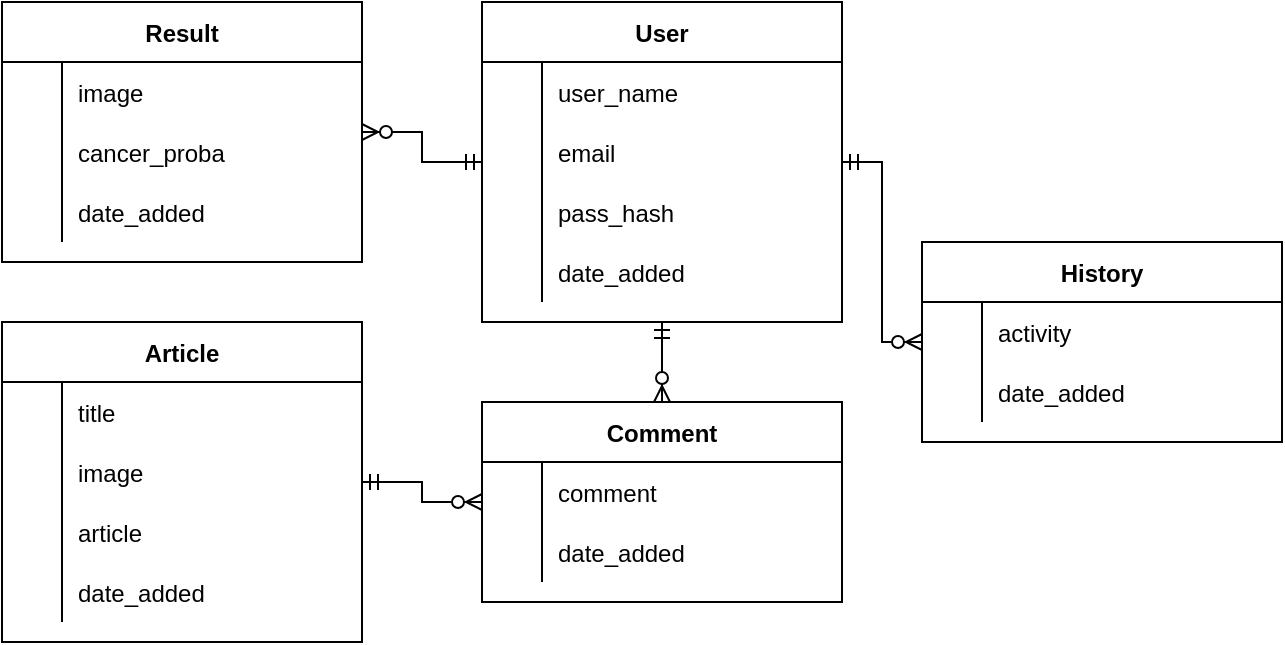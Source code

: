 <mxfile version="14.6.9" type="device" pages="2"><diagram id="YwlmsRa8qOVbqQh6bHHB" name="ERD"><mxGraphModel dx="868" dy="492" grid="1" gridSize="10" guides="1" tooltips="1" connect="1" arrows="1" fold="1" page="1" pageScale="1" pageWidth="850" pageHeight="1100" math="0" shadow="0"><root><mxCell id="0"/><mxCell id="1" parent="0"/><mxCell id="_-v3F0RrXl1EquNzgoCr-3" style="edgeStyle=orthogonalEdgeStyle;rounded=0;orthogonalLoop=1;jettySize=auto;html=1;startArrow=ERmandOne;startFill=0;endArrow=ERzeroToMany;endFill=1;" edge="1" parent="1" source="ZsZLd5At9pM4w2DD4RDp-1" target="ZsZLd5At9pM4w2DD4RDp-53"><mxGeometry relative="1" as="geometry"/></mxCell><mxCell id="_-v3F0RrXl1EquNzgoCr-4" style="edgeStyle=orthogonalEdgeStyle;rounded=0;orthogonalLoop=1;jettySize=auto;html=1;startArrow=ERmandOne;startFill=0;endArrow=ERzeroToMany;endFill=1;" edge="1" parent="1" source="ZsZLd5At9pM4w2DD4RDp-1" target="ZsZLd5At9pM4w2DD4RDp-14"><mxGeometry relative="1" as="geometry"/></mxCell><mxCell id="_-v3F0RrXl1EquNzgoCr-5" style="edgeStyle=orthogonalEdgeStyle;rounded=0;orthogonalLoop=1;jettySize=auto;html=1;startArrow=ERmandOne;startFill=0;endArrow=ERzeroToMany;endFill=1;" edge="1" parent="1" source="ZsZLd5At9pM4w2DD4RDp-1" target="ZsZLd5At9pM4w2DD4RDp-27"><mxGeometry relative="1" as="geometry"/></mxCell><mxCell id="ZsZLd5At9pM4w2DD4RDp-1" value="User" style="shape=table;startSize=30;container=1;collapsible=1;childLayout=tableLayout;fixedRows=1;rowLines=0;fontStyle=1;align=center;resizeLast=1;" vertex="1" parent="1"><mxGeometry x="280" y="40" width="180" height="160" as="geometry"/></mxCell><mxCell id="ZsZLd5At9pM4w2DD4RDp-5" value="" style="shape=partialRectangle;collapsible=0;dropTarget=0;pointerEvents=0;fillColor=none;top=0;left=0;bottom=0;right=0;points=[[0,0.5],[1,0.5]];portConstraint=eastwest;" vertex="1" parent="ZsZLd5At9pM4w2DD4RDp-1"><mxGeometry y="30" width="180" height="30" as="geometry"/></mxCell><mxCell id="ZsZLd5At9pM4w2DD4RDp-6" value="" style="shape=partialRectangle;connectable=0;fillColor=none;top=0;left=0;bottom=0;right=0;editable=1;overflow=hidden;" vertex="1" parent="ZsZLd5At9pM4w2DD4RDp-5"><mxGeometry width="30" height="30" as="geometry"/></mxCell><mxCell id="ZsZLd5At9pM4w2DD4RDp-7" value="user_name" style="shape=partialRectangle;connectable=0;fillColor=none;top=0;left=0;bottom=0;right=0;align=left;spacingLeft=6;overflow=hidden;" vertex="1" parent="ZsZLd5At9pM4w2DD4RDp-5"><mxGeometry x="30" width="150" height="30" as="geometry"/></mxCell><mxCell id="ZsZLd5At9pM4w2DD4RDp-8" value="" style="shape=partialRectangle;collapsible=0;dropTarget=0;pointerEvents=0;fillColor=none;top=0;left=0;bottom=0;right=0;points=[[0,0.5],[1,0.5]];portConstraint=eastwest;" vertex="1" parent="ZsZLd5At9pM4w2DD4RDp-1"><mxGeometry y="60" width="180" height="30" as="geometry"/></mxCell><mxCell id="ZsZLd5At9pM4w2DD4RDp-9" value="" style="shape=partialRectangle;connectable=0;fillColor=none;top=0;left=0;bottom=0;right=0;editable=1;overflow=hidden;" vertex="1" parent="ZsZLd5At9pM4w2DD4RDp-8"><mxGeometry width="30" height="30" as="geometry"/></mxCell><mxCell id="ZsZLd5At9pM4w2DD4RDp-10" value="email" style="shape=partialRectangle;connectable=0;fillColor=none;top=0;left=0;bottom=0;right=0;align=left;spacingLeft=6;overflow=hidden;" vertex="1" parent="ZsZLd5At9pM4w2DD4RDp-8"><mxGeometry x="30" width="150" height="30" as="geometry"/></mxCell><mxCell id="ZsZLd5At9pM4w2DD4RDp-11" value="" style="shape=partialRectangle;collapsible=0;dropTarget=0;pointerEvents=0;fillColor=none;top=0;left=0;bottom=0;right=0;points=[[0,0.5],[1,0.5]];portConstraint=eastwest;" vertex="1" parent="ZsZLd5At9pM4w2DD4RDp-1"><mxGeometry y="90" width="180" height="30" as="geometry"/></mxCell><mxCell id="ZsZLd5At9pM4w2DD4RDp-12" value="" style="shape=partialRectangle;connectable=0;fillColor=none;top=0;left=0;bottom=0;right=0;editable=1;overflow=hidden;" vertex="1" parent="ZsZLd5At9pM4w2DD4RDp-11"><mxGeometry width="30" height="30" as="geometry"/></mxCell><mxCell id="ZsZLd5At9pM4w2DD4RDp-13" value="pass_hash" style="shape=partialRectangle;connectable=0;fillColor=none;top=0;left=0;bottom=0;right=0;align=left;spacingLeft=6;overflow=hidden;" vertex="1" parent="ZsZLd5At9pM4w2DD4RDp-11"><mxGeometry x="30" width="150" height="30" as="geometry"/></mxCell><mxCell id="ZsZLd5At9pM4w2DD4RDp-69" value="" style="shape=partialRectangle;collapsible=0;dropTarget=0;pointerEvents=0;fillColor=none;top=0;left=0;bottom=0;right=0;points=[[0,0.5],[1,0.5]];portConstraint=eastwest;" vertex="1" parent="ZsZLd5At9pM4w2DD4RDp-1"><mxGeometry y="120" width="180" height="30" as="geometry"/></mxCell><mxCell id="ZsZLd5At9pM4w2DD4RDp-70" value="" style="shape=partialRectangle;connectable=0;fillColor=none;top=0;left=0;bottom=0;right=0;editable=1;overflow=hidden;" vertex="1" parent="ZsZLd5At9pM4w2DD4RDp-69"><mxGeometry width="30" height="30" as="geometry"/></mxCell><mxCell id="ZsZLd5At9pM4w2DD4RDp-71" value="date_added" style="shape=partialRectangle;connectable=0;fillColor=none;top=0;left=0;bottom=0;right=0;align=left;spacingLeft=6;overflow=hidden;" vertex="1" parent="ZsZLd5At9pM4w2DD4RDp-69"><mxGeometry x="30" width="150" height="30" as="geometry"/></mxCell><mxCell id="ZsZLd5At9pM4w2DD4RDp-14" value="Result" style="shape=table;startSize=30;container=1;collapsible=1;childLayout=tableLayout;fixedRows=1;rowLines=0;fontStyle=1;align=center;resizeLast=1;" vertex="1" parent="1"><mxGeometry x="40" y="40" width="180" height="130" as="geometry"/></mxCell><mxCell id="ZsZLd5At9pM4w2DD4RDp-18" value="" style="shape=partialRectangle;collapsible=0;dropTarget=0;pointerEvents=0;fillColor=none;top=0;left=0;bottom=0;right=0;points=[[0,0.5],[1,0.5]];portConstraint=eastwest;" vertex="1" parent="ZsZLd5At9pM4w2DD4RDp-14"><mxGeometry y="30" width="180" height="30" as="geometry"/></mxCell><mxCell id="ZsZLd5At9pM4w2DD4RDp-19" value="" style="shape=partialRectangle;connectable=0;fillColor=none;top=0;left=0;bottom=0;right=0;editable=1;overflow=hidden;" vertex="1" parent="ZsZLd5At9pM4w2DD4RDp-18"><mxGeometry width="30" height="30" as="geometry"/></mxCell><mxCell id="ZsZLd5At9pM4w2DD4RDp-20" value="image" style="shape=partialRectangle;connectable=0;fillColor=none;top=0;left=0;bottom=0;right=0;align=left;spacingLeft=6;overflow=hidden;" vertex="1" parent="ZsZLd5At9pM4w2DD4RDp-18"><mxGeometry x="30" width="150" height="30" as="geometry"/></mxCell><mxCell id="ZsZLd5At9pM4w2DD4RDp-21" value="" style="shape=partialRectangle;collapsible=0;dropTarget=0;pointerEvents=0;fillColor=none;top=0;left=0;bottom=0;right=0;points=[[0,0.5],[1,0.5]];portConstraint=eastwest;" vertex="1" parent="ZsZLd5At9pM4w2DD4RDp-14"><mxGeometry y="60" width="180" height="30" as="geometry"/></mxCell><mxCell id="ZsZLd5At9pM4w2DD4RDp-22" value="" style="shape=partialRectangle;connectable=0;fillColor=none;top=0;left=0;bottom=0;right=0;editable=1;overflow=hidden;" vertex="1" parent="ZsZLd5At9pM4w2DD4RDp-21"><mxGeometry width="30" height="30" as="geometry"/></mxCell><mxCell id="ZsZLd5At9pM4w2DD4RDp-23" value="cancer_proba" style="shape=partialRectangle;connectable=0;fillColor=none;top=0;left=0;bottom=0;right=0;align=left;spacingLeft=6;overflow=hidden;" vertex="1" parent="ZsZLd5At9pM4w2DD4RDp-21"><mxGeometry x="30" width="150" height="30" as="geometry"/></mxCell><mxCell id="ZsZLd5At9pM4w2DD4RDp-66" value="" style="shape=partialRectangle;collapsible=0;dropTarget=0;pointerEvents=0;fillColor=none;top=0;left=0;bottom=0;right=0;points=[[0,0.5],[1,0.5]];portConstraint=eastwest;" vertex="1" parent="ZsZLd5At9pM4w2DD4RDp-14"><mxGeometry y="90" width="180" height="30" as="geometry"/></mxCell><mxCell id="ZsZLd5At9pM4w2DD4RDp-67" value="" style="shape=partialRectangle;connectable=0;fillColor=none;top=0;left=0;bottom=0;right=0;editable=1;overflow=hidden;" vertex="1" parent="ZsZLd5At9pM4w2DD4RDp-66"><mxGeometry width="30" height="30" as="geometry"/></mxCell><mxCell id="ZsZLd5At9pM4w2DD4RDp-68" value="date_added" style="shape=partialRectangle;connectable=0;fillColor=none;top=0;left=0;bottom=0;right=0;align=left;spacingLeft=6;overflow=hidden;" vertex="1" parent="ZsZLd5At9pM4w2DD4RDp-66"><mxGeometry x="30" width="150" height="30" as="geometry"/></mxCell><mxCell id="ZsZLd5At9pM4w2DD4RDp-27" value="History" style="shape=table;startSize=30;container=1;collapsible=1;childLayout=tableLayout;fixedRows=1;rowLines=0;fontStyle=1;align=center;resizeLast=1;" vertex="1" parent="1"><mxGeometry x="500" y="160" width="180" height="100" as="geometry"/></mxCell><mxCell id="ZsZLd5At9pM4w2DD4RDp-34" value="" style="shape=partialRectangle;collapsible=0;dropTarget=0;pointerEvents=0;fillColor=none;top=0;left=0;bottom=0;right=0;points=[[0,0.5],[1,0.5]];portConstraint=eastwest;" vertex="1" parent="ZsZLd5At9pM4w2DD4RDp-27"><mxGeometry y="30" width="180" height="30" as="geometry"/></mxCell><mxCell id="ZsZLd5At9pM4w2DD4RDp-35" value="" style="shape=partialRectangle;connectable=0;fillColor=none;top=0;left=0;bottom=0;right=0;editable=1;overflow=hidden;" vertex="1" parent="ZsZLd5At9pM4w2DD4RDp-34"><mxGeometry width="30" height="30" as="geometry"/></mxCell><mxCell id="ZsZLd5At9pM4w2DD4RDp-36" value="activity" style="shape=partialRectangle;connectable=0;fillColor=none;top=0;left=0;bottom=0;right=0;align=left;spacingLeft=6;overflow=hidden;" vertex="1" parent="ZsZLd5At9pM4w2DD4RDp-34"><mxGeometry x="30" width="150" height="30" as="geometry"/></mxCell><mxCell id="ZsZLd5At9pM4w2DD4RDp-37" value="" style="shape=partialRectangle;collapsible=0;dropTarget=0;pointerEvents=0;fillColor=none;top=0;left=0;bottom=0;right=0;points=[[0,0.5],[1,0.5]];portConstraint=eastwest;" vertex="1" parent="ZsZLd5At9pM4w2DD4RDp-27"><mxGeometry y="60" width="180" height="30" as="geometry"/></mxCell><mxCell id="ZsZLd5At9pM4w2DD4RDp-38" value="" style="shape=partialRectangle;connectable=0;fillColor=none;top=0;left=0;bottom=0;right=0;editable=1;overflow=hidden;" vertex="1" parent="ZsZLd5At9pM4w2DD4RDp-37"><mxGeometry width="30" height="30" as="geometry"/></mxCell><mxCell id="ZsZLd5At9pM4w2DD4RDp-39" value="date_added" style="shape=partialRectangle;connectable=0;fillColor=none;top=0;left=0;bottom=0;right=0;align=left;spacingLeft=6;overflow=hidden;" vertex="1" parent="ZsZLd5At9pM4w2DD4RDp-37"><mxGeometry x="30" width="150" height="30" as="geometry"/></mxCell><mxCell id="_-v3F0RrXl1EquNzgoCr-1" style="edgeStyle=orthogonalEdgeStyle;rounded=0;orthogonalLoop=1;jettySize=auto;html=1;startArrow=ERmandOne;startFill=0;endArrow=ERzeroToMany;endFill=1;" edge="1" parent="1" source="ZsZLd5At9pM4w2DD4RDp-40" target="ZsZLd5At9pM4w2DD4RDp-53"><mxGeometry relative="1" as="geometry"/></mxCell><mxCell id="ZsZLd5At9pM4w2DD4RDp-40" value="Article" style="shape=table;startSize=30;container=1;collapsible=1;childLayout=tableLayout;fixedRows=1;rowLines=0;fontStyle=1;align=center;resizeLast=1;" vertex="1" parent="1"><mxGeometry x="40" y="200" width="180" height="160" as="geometry"/></mxCell><mxCell id="ZsZLd5At9pM4w2DD4RDp-44" value="" style="shape=partialRectangle;collapsible=0;dropTarget=0;pointerEvents=0;fillColor=none;top=0;left=0;bottom=0;right=0;points=[[0,0.5],[1,0.5]];portConstraint=eastwest;" vertex="1" parent="ZsZLd5At9pM4w2DD4RDp-40"><mxGeometry y="30" width="180" height="30" as="geometry"/></mxCell><mxCell id="ZsZLd5At9pM4w2DD4RDp-45" value="" style="shape=partialRectangle;connectable=0;fillColor=none;top=0;left=0;bottom=0;right=0;editable=1;overflow=hidden;" vertex="1" parent="ZsZLd5At9pM4w2DD4RDp-44"><mxGeometry width="30" height="30" as="geometry"/></mxCell><mxCell id="ZsZLd5At9pM4w2DD4RDp-46" value="title" style="shape=partialRectangle;connectable=0;fillColor=none;top=0;left=0;bottom=0;right=0;align=left;spacingLeft=6;overflow=hidden;" vertex="1" parent="ZsZLd5At9pM4w2DD4RDp-44"><mxGeometry x="30" width="150" height="30" as="geometry"/></mxCell><mxCell id="ZsZLd5At9pM4w2DD4RDp-47" value="" style="shape=partialRectangle;collapsible=0;dropTarget=0;pointerEvents=0;fillColor=none;top=0;left=0;bottom=0;right=0;points=[[0,0.5],[1,0.5]];portConstraint=eastwest;" vertex="1" parent="ZsZLd5At9pM4w2DD4RDp-40"><mxGeometry y="60" width="180" height="30" as="geometry"/></mxCell><mxCell id="ZsZLd5At9pM4w2DD4RDp-48" value="" style="shape=partialRectangle;connectable=0;fillColor=none;top=0;left=0;bottom=0;right=0;editable=1;overflow=hidden;" vertex="1" parent="ZsZLd5At9pM4w2DD4RDp-47"><mxGeometry width="30" height="30" as="geometry"/></mxCell><mxCell id="ZsZLd5At9pM4w2DD4RDp-49" value="image" style="shape=partialRectangle;connectable=0;fillColor=none;top=0;left=0;bottom=0;right=0;align=left;spacingLeft=6;overflow=hidden;" vertex="1" parent="ZsZLd5At9pM4w2DD4RDp-47"><mxGeometry x="30" width="150" height="30" as="geometry"/></mxCell><mxCell id="ZsZLd5At9pM4w2DD4RDp-50" value="" style="shape=partialRectangle;collapsible=0;dropTarget=0;pointerEvents=0;fillColor=none;top=0;left=0;bottom=0;right=0;points=[[0,0.5],[1,0.5]];portConstraint=eastwest;" vertex="1" parent="ZsZLd5At9pM4w2DD4RDp-40"><mxGeometry y="90" width="180" height="30" as="geometry"/></mxCell><mxCell id="ZsZLd5At9pM4w2DD4RDp-51" value="" style="shape=partialRectangle;connectable=0;fillColor=none;top=0;left=0;bottom=0;right=0;editable=1;overflow=hidden;" vertex="1" parent="ZsZLd5At9pM4w2DD4RDp-50"><mxGeometry width="30" height="30" as="geometry"/></mxCell><mxCell id="ZsZLd5At9pM4w2DD4RDp-52" value="article" style="shape=partialRectangle;connectable=0;fillColor=none;top=0;left=0;bottom=0;right=0;align=left;spacingLeft=6;overflow=hidden;" vertex="1" parent="ZsZLd5At9pM4w2DD4RDp-50"><mxGeometry x="30" width="150" height="30" as="geometry"/></mxCell><mxCell id="ZsZLd5At9pM4w2DD4RDp-72" value="" style="shape=partialRectangle;collapsible=0;dropTarget=0;pointerEvents=0;fillColor=none;top=0;left=0;bottom=0;right=0;points=[[0,0.5],[1,0.5]];portConstraint=eastwest;" vertex="1" parent="ZsZLd5At9pM4w2DD4RDp-40"><mxGeometry y="120" width="180" height="30" as="geometry"/></mxCell><mxCell id="ZsZLd5At9pM4w2DD4RDp-73" value="" style="shape=partialRectangle;connectable=0;fillColor=none;top=0;left=0;bottom=0;right=0;fontStyle=0;overflow=hidden;" vertex="1" parent="ZsZLd5At9pM4w2DD4RDp-72"><mxGeometry width="30" height="30" as="geometry"/></mxCell><mxCell id="ZsZLd5At9pM4w2DD4RDp-74" value="date_added" style="shape=partialRectangle;connectable=0;fillColor=none;top=0;left=0;bottom=0;right=0;align=left;spacingLeft=6;fontStyle=0;overflow=hidden;" vertex="1" parent="ZsZLd5At9pM4w2DD4RDp-72"><mxGeometry x="30" width="150" height="30" as="geometry"/></mxCell><mxCell id="ZsZLd5At9pM4w2DD4RDp-53" value="Comment" style="shape=table;startSize=30;container=1;collapsible=1;childLayout=tableLayout;fixedRows=1;rowLines=0;fontStyle=1;align=center;resizeLast=1;" vertex="1" parent="1"><mxGeometry x="280" y="240" width="180" height="100" as="geometry"/></mxCell><mxCell id="ZsZLd5At9pM4w2DD4RDp-63" value="" style="shape=partialRectangle;collapsible=0;dropTarget=0;pointerEvents=0;fillColor=none;top=0;left=0;bottom=0;right=0;points=[[0,0.5],[1,0.5]];portConstraint=eastwest;" vertex="1" parent="ZsZLd5At9pM4w2DD4RDp-53"><mxGeometry y="30" width="180" height="30" as="geometry"/></mxCell><mxCell id="ZsZLd5At9pM4w2DD4RDp-64" value="" style="shape=partialRectangle;connectable=0;fillColor=none;top=0;left=0;bottom=0;right=0;editable=1;overflow=hidden;" vertex="1" parent="ZsZLd5At9pM4w2DD4RDp-63"><mxGeometry width="30" height="30" as="geometry"/></mxCell><mxCell id="ZsZLd5At9pM4w2DD4RDp-65" value="comment" style="shape=partialRectangle;connectable=0;fillColor=none;top=0;left=0;bottom=0;right=0;align=left;spacingLeft=6;overflow=hidden;" vertex="1" parent="ZsZLd5At9pM4w2DD4RDp-63"><mxGeometry x="30" width="150" height="30" as="geometry"/></mxCell><mxCell id="ZsZLd5At9pM4w2DD4RDp-75" value="" style="shape=partialRectangle;collapsible=0;dropTarget=0;pointerEvents=0;fillColor=none;top=0;left=0;bottom=0;right=0;points=[[0,0.5],[1,0.5]];portConstraint=eastwest;" vertex="1" parent="ZsZLd5At9pM4w2DD4RDp-53"><mxGeometry y="60" width="180" height="30" as="geometry"/></mxCell><mxCell id="ZsZLd5At9pM4w2DD4RDp-76" value="" style="shape=partialRectangle;connectable=0;fillColor=none;top=0;left=0;bottom=0;right=0;editable=1;overflow=hidden;" vertex="1" parent="ZsZLd5At9pM4w2DD4RDp-75"><mxGeometry width="30" height="30" as="geometry"/></mxCell><mxCell id="ZsZLd5At9pM4w2DD4RDp-77" value="date_added" style="shape=partialRectangle;connectable=0;fillColor=none;top=0;left=0;bottom=0;right=0;align=left;spacingLeft=6;overflow=hidden;" vertex="1" parent="ZsZLd5At9pM4w2DD4RDp-75"><mxGeometry x="30" width="150" height="30" as="geometry"/></mxCell></root></mxGraphModel></diagram><diagram id="_4VJ0-uKEZQTvZVup0Tu" name="Database Schema"><mxGraphModel dx="868" dy="492" grid="1" gridSize="10" guides="1" tooltips="1" connect="1" arrows="1" fold="1" page="1" pageScale="1" pageWidth="850" pageHeight="1100" math="0" shadow="0"><root><mxCell id="rJbpty_Xq6s83TnoBWeE-0"/><mxCell id="rJbpty_Xq6s83TnoBWeE-1" parent="rJbpty_Xq6s83TnoBWeE-0"/><mxCell id="rJbpty_Xq6s83TnoBWeE-2" value="User" style="shape=table;startSize=30;container=1;collapsible=1;childLayout=tableLayout;fixedRows=1;rowLines=0;fontStyle=1;align=center;resizeLast=1;" vertex="1" parent="rJbpty_Xq6s83TnoBWeE-1"><mxGeometry x="280" y="40" width="180" height="190" as="geometry"/></mxCell><mxCell id="rJbpty_Xq6s83TnoBWeE-3" value="" style="shape=partialRectangle;collapsible=0;dropTarget=0;pointerEvents=0;fillColor=none;top=0;left=0;bottom=1;right=0;points=[[0,0.5],[1,0.5]];portConstraint=eastwest;" vertex="1" parent="rJbpty_Xq6s83TnoBWeE-2"><mxGeometry y="30" width="180" height="30" as="geometry"/></mxCell><mxCell id="rJbpty_Xq6s83TnoBWeE-4" value="PK" style="shape=partialRectangle;connectable=0;fillColor=none;top=0;left=0;bottom=0;right=0;fontStyle=1;overflow=hidden;" vertex="1" parent="rJbpty_Xq6s83TnoBWeE-3"><mxGeometry width="30" height="30" as="geometry"/></mxCell><mxCell id="rJbpty_Xq6s83TnoBWeE-5" value="ID" style="shape=partialRectangle;connectable=0;fillColor=none;top=0;left=0;bottom=0;right=0;align=left;spacingLeft=6;fontStyle=5;overflow=hidden;" vertex="1" parent="rJbpty_Xq6s83TnoBWeE-3"><mxGeometry x="30" width="150" height="30" as="geometry"/></mxCell><mxCell id="rJbpty_Xq6s83TnoBWeE-6" value="" style="shape=partialRectangle;collapsible=0;dropTarget=0;pointerEvents=0;fillColor=none;top=0;left=0;bottom=0;right=0;points=[[0,0.5],[1,0.5]];portConstraint=eastwest;" vertex="1" parent="rJbpty_Xq6s83TnoBWeE-2"><mxGeometry y="60" width="180" height="30" as="geometry"/></mxCell><mxCell id="rJbpty_Xq6s83TnoBWeE-7" value="" style="shape=partialRectangle;connectable=0;fillColor=none;top=0;left=0;bottom=0;right=0;editable=1;overflow=hidden;" vertex="1" parent="rJbpty_Xq6s83TnoBWeE-6"><mxGeometry width="30" height="30" as="geometry"/></mxCell><mxCell id="rJbpty_Xq6s83TnoBWeE-8" value="user_name" style="shape=partialRectangle;connectable=0;fillColor=none;top=0;left=0;bottom=0;right=0;align=left;spacingLeft=6;overflow=hidden;" vertex="1" parent="rJbpty_Xq6s83TnoBWeE-6"><mxGeometry x="30" width="150" height="30" as="geometry"/></mxCell><mxCell id="rJbpty_Xq6s83TnoBWeE-9" value="" style="shape=partialRectangle;collapsible=0;dropTarget=0;pointerEvents=0;fillColor=none;top=0;left=0;bottom=0;right=0;points=[[0,0.5],[1,0.5]];portConstraint=eastwest;" vertex="1" parent="rJbpty_Xq6s83TnoBWeE-2"><mxGeometry y="90" width="180" height="30" as="geometry"/></mxCell><mxCell id="rJbpty_Xq6s83TnoBWeE-10" value="" style="shape=partialRectangle;connectable=0;fillColor=none;top=0;left=0;bottom=0;right=0;editable=1;overflow=hidden;" vertex="1" parent="rJbpty_Xq6s83TnoBWeE-9"><mxGeometry width="30" height="30" as="geometry"/></mxCell><mxCell id="rJbpty_Xq6s83TnoBWeE-11" value="email" style="shape=partialRectangle;connectable=0;fillColor=none;top=0;left=0;bottom=0;right=0;align=left;spacingLeft=6;overflow=hidden;" vertex="1" parent="rJbpty_Xq6s83TnoBWeE-9"><mxGeometry x="30" width="150" height="30" as="geometry"/></mxCell><mxCell id="rJbpty_Xq6s83TnoBWeE-12" value="" style="shape=partialRectangle;collapsible=0;dropTarget=0;pointerEvents=0;fillColor=none;top=0;left=0;bottom=0;right=0;points=[[0,0.5],[1,0.5]];portConstraint=eastwest;" vertex="1" parent="rJbpty_Xq6s83TnoBWeE-2"><mxGeometry y="120" width="180" height="30" as="geometry"/></mxCell><mxCell id="rJbpty_Xq6s83TnoBWeE-13" value="" style="shape=partialRectangle;connectable=0;fillColor=none;top=0;left=0;bottom=0;right=0;editable=1;overflow=hidden;" vertex="1" parent="rJbpty_Xq6s83TnoBWeE-12"><mxGeometry width="30" height="30" as="geometry"/></mxCell><mxCell id="rJbpty_Xq6s83TnoBWeE-14" value="pass_hash" style="shape=partialRectangle;connectable=0;fillColor=none;top=0;left=0;bottom=0;right=0;align=left;spacingLeft=6;overflow=hidden;" vertex="1" parent="rJbpty_Xq6s83TnoBWeE-12"><mxGeometry x="30" width="150" height="30" as="geometry"/></mxCell><mxCell id="rJbpty_Xq6s83TnoBWeE-15" value="" style="shape=partialRectangle;collapsible=0;dropTarget=0;pointerEvents=0;fillColor=none;top=0;left=0;bottom=0;right=0;points=[[0,0.5],[1,0.5]];portConstraint=eastwest;" vertex="1" parent="rJbpty_Xq6s83TnoBWeE-2"><mxGeometry y="150" width="180" height="30" as="geometry"/></mxCell><mxCell id="rJbpty_Xq6s83TnoBWeE-16" value="" style="shape=partialRectangle;connectable=0;fillColor=none;top=0;left=0;bottom=0;right=0;editable=1;overflow=hidden;" vertex="1" parent="rJbpty_Xq6s83TnoBWeE-15"><mxGeometry width="30" height="30" as="geometry"/></mxCell><mxCell id="rJbpty_Xq6s83TnoBWeE-17" value="date_added" style="shape=partialRectangle;connectable=0;fillColor=none;top=0;left=0;bottom=0;right=0;align=left;spacingLeft=6;overflow=hidden;" vertex="1" parent="rJbpty_Xq6s83TnoBWeE-15"><mxGeometry x="30" width="150" height="30" as="geometry"/></mxCell><mxCell id="rJbpty_Xq6s83TnoBWeE-18" value="Result" style="shape=table;startSize=30;container=1;collapsible=1;childLayout=tableLayout;fixedRows=1;rowLines=0;fontStyle=1;align=center;resizeLast=1;" vertex="1" parent="rJbpty_Xq6s83TnoBWeE-1"><mxGeometry x="40" y="40" width="180" height="190" as="geometry"/></mxCell><mxCell id="rJbpty_Xq6s83TnoBWeE-19" value="" style="shape=partialRectangle;collapsible=0;dropTarget=0;pointerEvents=0;fillColor=none;top=0;left=0;bottom=1;right=0;points=[[0,0.5],[1,0.5]];portConstraint=eastwest;" vertex="1" parent="rJbpty_Xq6s83TnoBWeE-18"><mxGeometry y="30" width="180" height="30" as="geometry"/></mxCell><mxCell id="rJbpty_Xq6s83TnoBWeE-20" value="PK" style="shape=partialRectangle;connectable=0;fillColor=none;top=0;left=0;bottom=0;right=0;fontStyle=1;overflow=hidden;" vertex="1" parent="rJbpty_Xq6s83TnoBWeE-19"><mxGeometry width="30" height="30" as="geometry"/></mxCell><mxCell id="rJbpty_Xq6s83TnoBWeE-21" value="ID" style="shape=partialRectangle;connectable=0;fillColor=none;top=0;left=0;bottom=0;right=0;align=left;spacingLeft=6;fontStyle=5;overflow=hidden;" vertex="1" parent="rJbpty_Xq6s83TnoBWeE-19"><mxGeometry x="30" width="150" height="30" as="geometry"/></mxCell><mxCell id="rJbpty_Xq6s83TnoBWeE-28" value="" style="shape=partialRectangle;collapsible=0;dropTarget=0;pointerEvents=0;fillColor=none;top=0;left=0;bottom=0;right=0;points=[[0,0.5],[1,0.5]];portConstraint=eastwest;" vertex="1" parent="rJbpty_Xq6s83TnoBWeE-18"><mxGeometry y="60" width="180" height="30" as="geometry"/></mxCell><mxCell id="rJbpty_Xq6s83TnoBWeE-29" value="FK" style="shape=partialRectangle;connectable=0;fillColor=none;top=0;left=0;bottom=0;right=0;editable=1;overflow=hidden;" vertex="1" parent="rJbpty_Xq6s83TnoBWeE-28"><mxGeometry width="30" height="30" as="geometry"/></mxCell><mxCell id="rJbpty_Xq6s83TnoBWeE-30" value="user_id" style="shape=partialRectangle;connectable=0;fillColor=none;top=0;left=0;bottom=0;right=0;align=left;spacingLeft=6;overflow=hidden;" vertex="1" parent="rJbpty_Xq6s83TnoBWeE-28"><mxGeometry x="30" width="150" height="30" as="geometry"/></mxCell><mxCell id="rJbpty_Xq6s83TnoBWeE-22" value="" style="shape=partialRectangle;collapsible=0;dropTarget=0;pointerEvents=0;fillColor=none;top=0;left=0;bottom=0;right=0;points=[[0,0.5],[1,0.5]];portConstraint=eastwest;" vertex="1" parent="rJbpty_Xq6s83TnoBWeE-18"><mxGeometry y="90" width="180" height="30" as="geometry"/></mxCell><mxCell id="rJbpty_Xq6s83TnoBWeE-23" value="" style="shape=partialRectangle;connectable=0;fillColor=none;top=0;left=0;bottom=0;right=0;editable=1;overflow=hidden;" vertex="1" parent="rJbpty_Xq6s83TnoBWeE-22"><mxGeometry width="30" height="30" as="geometry"/></mxCell><mxCell id="rJbpty_Xq6s83TnoBWeE-24" value="image" style="shape=partialRectangle;connectable=0;fillColor=none;top=0;left=0;bottom=0;right=0;align=left;spacingLeft=6;overflow=hidden;" vertex="1" parent="rJbpty_Xq6s83TnoBWeE-22"><mxGeometry x="30" width="150" height="30" as="geometry"/></mxCell><mxCell id="rJbpty_Xq6s83TnoBWeE-25" value="" style="shape=partialRectangle;collapsible=0;dropTarget=0;pointerEvents=0;fillColor=none;top=0;left=0;bottom=0;right=0;points=[[0,0.5],[1,0.5]];portConstraint=eastwest;" vertex="1" parent="rJbpty_Xq6s83TnoBWeE-18"><mxGeometry y="120" width="180" height="30" as="geometry"/></mxCell><mxCell id="rJbpty_Xq6s83TnoBWeE-26" value="" style="shape=partialRectangle;connectable=0;fillColor=none;top=0;left=0;bottom=0;right=0;editable=1;overflow=hidden;" vertex="1" parent="rJbpty_Xq6s83TnoBWeE-25"><mxGeometry width="30" height="30" as="geometry"/></mxCell><mxCell id="rJbpty_Xq6s83TnoBWeE-27" value="cancer_proba" style="shape=partialRectangle;connectable=0;fillColor=none;top=0;left=0;bottom=0;right=0;align=left;spacingLeft=6;overflow=hidden;" vertex="1" parent="rJbpty_Xq6s83TnoBWeE-25"><mxGeometry x="30" width="150" height="30" as="geometry"/></mxCell><mxCell id="rJbpty_Xq6s83TnoBWeE-31" value="" style="shape=partialRectangle;collapsible=0;dropTarget=0;pointerEvents=0;fillColor=none;top=0;left=0;bottom=0;right=0;points=[[0,0.5],[1,0.5]];portConstraint=eastwest;" vertex="1" parent="rJbpty_Xq6s83TnoBWeE-18"><mxGeometry y="150" width="180" height="30" as="geometry"/></mxCell><mxCell id="rJbpty_Xq6s83TnoBWeE-32" value="" style="shape=partialRectangle;connectable=0;fillColor=none;top=0;left=0;bottom=0;right=0;editable=1;overflow=hidden;" vertex="1" parent="rJbpty_Xq6s83TnoBWeE-31"><mxGeometry width="30" height="30" as="geometry"/></mxCell><mxCell id="rJbpty_Xq6s83TnoBWeE-33" value="date_added" style="shape=partialRectangle;connectable=0;fillColor=none;top=0;left=0;bottom=0;right=0;align=left;spacingLeft=6;overflow=hidden;" vertex="1" parent="rJbpty_Xq6s83TnoBWeE-31"><mxGeometry x="30" width="150" height="30" as="geometry"/></mxCell><mxCell id="rJbpty_Xq6s83TnoBWeE-34" value="History" style="shape=table;startSize=30;container=1;collapsible=1;childLayout=tableLayout;fixedRows=1;rowLines=0;fontStyle=1;align=center;resizeLast=1;" vertex="1" parent="rJbpty_Xq6s83TnoBWeE-1"><mxGeometry x="520" y="40" width="180" height="160" as="geometry"/></mxCell><mxCell id="rJbpty_Xq6s83TnoBWeE-35" value="" style="shape=partialRectangle;collapsible=0;dropTarget=0;pointerEvents=0;fillColor=none;top=0;left=0;bottom=1;right=0;points=[[0,0.5],[1,0.5]];portConstraint=eastwest;" vertex="1" parent="rJbpty_Xq6s83TnoBWeE-34"><mxGeometry y="30" width="180" height="30" as="geometry"/></mxCell><mxCell id="rJbpty_Xq6s83TnoBWeE-36" value="PK" style="shape=partialRectangle;connectable=0;fillColor=none;top=0;left=0;bottom=0;right=0;fontStyle=1;overflow=hidden;" vertex="1" parent="rJbpty_Xq6s83TnoBWeE-35"><mxGeometry width="30" height="30" as="geometry"/></mxCell><mxCell id="rJbpty_Xq6s83TnoBWeE-37" value="ID" style="shape=partialRectangle;connectable=0;fillColor=none;top=0;left=0;bottom=0;right=0;align=left;spacingLeft=6;fontStyle=5;overflow=hidden;" vertex="1" parent="rJbpty_Xq6s83TnoBWeE-35"><mxGeometry x="30" width="150" height="30" as="geometry"/></mxCell><mxCell id="rJbpty_Xq6s83TnoBWeE-38" value="" style="shape=partialRectangle;collapsible=0;dropTarget=0;pointerEvents=0;fillColor=none;top=0;left=0;bottom=0;right=0;points=[[0,0.5],[1,0.5]];portConstraint=eastwest;" vertex="1" parent="rJbpty_Xq6s83TnoBWeE-34"><mxGeometry y="60" width="180" height="30" as="geometry"/></mxCell><mxCell id="rJbpty_Xq6s83TnoBWeE-39" value="FK" style="shape=partialRectangle;connectable=0;fillColor=none;top=0;left=0;bottom=0;right=0;editable=1;overflow=hidden;" vertex="1" parent="rJbpty_Xq6s83TnoBWeE-38"><mxGeometry width="30" height="30" as="geometry"/></mxCell><mxCell id="rJbpty_Xq6s83TnoBWeE-40" value="user_id" style="shape=partialRectangle;connectable=0;fillColor=none;top=0;left=0;bottom=0;right=0;align=left;spacingLeft=6;overflow=hidden;" vertex="1" parent="rJbpty_Xq6s83TnoBWeE-38"><mxGeometry x="30" width="150" height="30" as="geometry"/></mxCell><mxCell id="rJbpty_Xq6s83TnoBWeE-41" value="" style="shape=partialRectangle;collapsible=0;dropTarget=0;pointerEvents=0;fillColor=none;top=0;left=0;bottom=0;right=0;points=[[0,0.5],[1,0.5]];portConstraint=eastwest;" vertex="1" parent="rJbpty_Xq6s83TnoBWeE-34"><mxGeometry y="90" width="180" height="30" as="geometry"/></mxCell><mxCell id="rJbpty_Xq6s83TnoBWeE-42" value="" style="shape=partialRectangle;connectable=0;fillColor=none;top=0;left=0;bottom=0;right=0;editable=1;overflow=hidden;" vertex="1" parent="rJbpty_Xq6s83TnoBWeE-41"><mxGeometry width="30" height="30" as="geometry"/></mxCell><mxCell id="rJbpty_Xq6s83TnoBWeE-43" value="activity" style="shape=partialRectangle;connectable=0;fillColor=none;top=0;left=0;bottom=0;right=0;align=left;spacingLeft=6;overflow=hidden;" vertex="1" parent="rJbpty_Xq6s83TnoBWeE-41"><mxGeometry x="30" width="150" height="30" as="geometry"/></mxCell><mxCell id="rJbpty_Xq6s83TnoBWeE-44" value="" style="shape=partialRectangle;collapsible=0;dropTarget=0;pointerEvents=0;fillColor=none;top=0;left=0;bottom=0;right=0;points=[[0,0.5],[1,0.5]];portConstraint=eastwest;" vertex="1" parent="rJbpty_Xq6s83TnoBWeE-34"><mxGeometry y="120" width="180" height="30" as="geometry"/></mxCell><mxCell id="rJbpty_Xq6s83TnoBWeE-45" value="" style="shape=partialRectangle;connectable=0;fillColor=none;top=0;left=0;bottom=0;right=0;editable=1;overflow=hidden;" vertex="1" parent="rJbpty_Xq6s83TnoBWeE-44"><mxGeometry width="30" height="30" as="geometry"/></mxCell><mxCell id="rJbpty_Xq6s83TnoBWeE-46" value="date_added" style="shape=partialRectangle;connectable=0;fillColor=none;top=0;left=0;bottom=0;right=0;align=left;spacingLeft=6;overflow=hidden;" vertex="1" parent="rJbpty_Xq6s83TnoBWeE-44"><mxGeometry x="30" width="150" height="30" as="geometry"/></mxCell><mxCell id="rJbpty_Xq6s83TnoBWeE-47" value="Article" style="shape=table;startSize=30;container=1;collapsible=1;childLayout=tableLayout;fixedRows=1;rowLines=0;fontStyle=1;align=center;resizeLast=1;" vertex="1" parent="rJbpty_Xq6s83TnoBWeE-1"><mxGeometry x="40" y="280" width="180" height="190" as="geometry"/></mxCell><mxCell id="rJbpty_Xq6s83TnoBWeE-48" value="" style="shape=partialRectangle;collapsible=0;dropTarget=0;pointerEvents=0;fillColor=none;top=0;left=0;bottom=1;right=0;points=[[0,0.5],[1,0.5]];portConstraint=eastwest;" vertex="1" parent="rJbpty_Xq6s83TnoBWeE-47"><mxGeometry y="30" width="180" height="30" as="geometry"/></mxCell><mxCell id="rJbpty_Xq6s83TnoBWeE-49" value="PK" style="shape=partialRectangle;connectable=0;fillColor=none;top=0;left=0;bottom=0;right=0;fontStyle=1;overflow=hidden;" vertex="1" parent="rJbpty_Xq6s83TnoBWeE-48"><mxGeometry width="30" height="30" as="geometry"/></mxCell><mxCell id="rJbpty_Xq6s83TnoBWeE-50" value="ID" style="shape=partialRectangle;connectable=0;fillColor=none;top=0;left=0;bottom=0;right=0;align=left;spacingLeft=6;fontStyle=5;overflow=hidden;" vertex="1" parent="rJbpty_Xq6s83TnoBWeE-48"><mxGeometry x="30" width="150" height="30" as="geometry"/></mxCell><mxCell id="rJbpty_Xq6s83TnoBWeE-51" value="" style="shape=partialRectangle;collapsible=0;dropTarget=0;pointerEvents=0;fillColor=none;top=0;left=0;bottom=0;right=0;points=[[0,0.5],[1,0.5]];portConstraint=eastwest;" vertex="1" parent="rJbpty_Xq6s83TnoBWeE-47"><mxGeometry y="60" width="180" height="30" as="geometry"/></mxCell><mxCell id="rJbpty_Xq6s83TnoBWeE-52" value="" style="shape=partialRectangle;connectable=0;fillColor=none;top=0;left=0;bottom=0;right=0;editable=1;overflow=hidden;" vertex="1" parent="rJbpty_Xq6s83TnoBWeE-51"><mxGeometry width="30" height="30" as="geometry"/></mxCell><mxCell id="rJbpty_Xq6s83TnoBWeE-53" value="title" style="shape=partialRectangle;connectable=0;fillColor=none;top=0;left=0;bottom=0;right=0;align=left;spacingLeft=6;overflow=hidden;" vertex="1" parent="rJbpty_Xq6s83TnoBWeE-51"><mxGeometry x="30" width="150" height="30" as="geometry"/></mxCell><mxCell id="rJbpty_Xq6s83TnoBWeE-54" value="" style="shape=partialRectangle;collapsible=0;dropTarget=0;pointerEvents=0;fillColor=none;top=0;left=0;bottom=0;right=0;points=[[0,0.5],[1,0.5]];portConstraint=eastwest;" vertex="1" parent="rJbpty_Xq6s83TnoBWeE-47"><mxGeometry y="90" width="180" height="30" as="geometry"/></mxCell><mxCell id="rJbpty_Xq6s83TnoBWeE-55" value="" style="shape=partialRectangle;connectable=0;fillColor=none;top=0;left=0;bottom=0;right=0;editable=1;overflow=hidden;" vertex="1" parent="rJbpty_Xq6s83TnoBWeE-54"><mxGeometry width="30" height="30" as="geometry"/></mxCell><mxCell id="rJbpty_Xq6s83TnoBWeE-56" value="image" style="shape=partialRectangle;connectable=0;fillColor=none;top=0;left=0;bottom=0;right=0;align=left;spacingLeft=6;overflow=hidden;" vertex="1" parent="rJbpty_Xq6s83TnoBWeE-54"><mxGeometry x="30" width="150" height="30" as="geometry"/></mxCell><mxCell id="rJbpty_Xq6s83TnoBWeE-57" value="" style="shape=partialRectangle;collapsible=0;dropTarget=0;pointerEvents=0;fillColor=none;top=0;left=0;bottom=0;right=0;points=[[0,0.5],[1,0.5]];portConstraint=eastwest;" vertex="1" parent="rJbpty_Xq6s83TnoBWeE-47"><mxGeometry y="120" width="180" height="30" as="geometry"/></mxCell><mxCell id="rJbpty_Xq6s83TnoBWeE-58" value="" style="shape=partialRectangle;connectable=0;fillColor=none;top=0;left=0;bottom=0;right=0;editable=1;overflow=hidden;" vertex="1" parent="rJbpty_Xq6s83TnoBWeE-57"><mxGeometry width="30" height="30" as="geometry"/></mxCell><mxCell id="rJbpty_Xq6s83TnoBWeE-59" value="article" style="shape=partialRectangle;connectable=0;fillColor=none;top=0;left=0;bottom=0;right=0;align=left;spacingLeft=6;overflow=hidden;" vertex="1" parent="rJbpty_Xq6s83TnoBWeE-57"><mxGeometry x="30" width="150" height="30" as="geometry"/></mxCell><mxCell id="rJbpty_Xq6s83TnoBWeE-60" value="" style="shape=partialRectangle;collapsible=0;dropTarget=0;pointerEvents=0;fillColor=none;top=0;left=0;bottom=0;right=0;points=[[0,0.5],[1,0.5]];portConstraint=eastwest;" vertex="1" parent="rJbpty_Xq6s83TnoBWeE-47"><mxGeometry y="150" width="180" height="30" as="geometry"/></mxCell><mxCell id="rJbpty_Xq6s83TnoBWeE-61" value="" style="shape=partialRectangle;connectable=0;fillColor=none;top=0;left=0;bottom=0;right=0;fontStyle=0;overflow=hidden;" vertex="1" parent="rJbpty_Xq6s83TnoBWeE-60"><mxGeometry width="30" height="30" as="geometry"/></mxCell><mxCell id="rJbpty_Xq6s83TnoBWeE-62" value="date_added" style="shape=partialRectangle;connectable=0;fillColor=none;top=0;left=0;bottom=0;right=0;align=left;spacingLeft=6;fontStyle=0;overflow=hidden;" vertex="1" parent="rJbpty_Xq6s83TnoBWeE-60"><mxGeometry x="30" width="150" height="30" as="geometry"/></mxCell><mxCell id="rJbpty_Xq6s83TnoBWeE-63" value="Comment" style="shape=table;startSize=30;container=1;collapsible=1;childLayout=tableLayout;fixedRows=1;rowLines=0;fontStyle=1;align=center;resizeLast=1;" vertex="1" parent="rJbpty_Xq6s83TnoBWeE-1"><mxGeometry x="280" y="280" width="180" height="190" as="geometry"/></mxCell><mxCell id="rJbpty_Xq6s83TnoBWeE-64" value="" style="shape=partialRectangle;collapsible=0;dropTarget=0;pointerEvents=0;fillColor=none;top=0;left=0;bottom=1;right=0;points=[[0,0.5],[1,0.5]];portConstraint=eastwest;" vertex="1" parent="rJbpty_Xq6s83TnoBWeE-63"><mxGeometry y="30" width="180" height="30" as="geometry"/></mxCell><mxCell id="rJbpty_Xq6s83TnoBWeE-65" value="PK" style="shape=partialRectangle;connectable=0;fillColor=none;top=0;left=0;bottom=0;right=0;fontStyle=1;overflow=hidden;" vertex="1" parent="rJbpty_Xq6s83TnoBWeE-64"><mxGeometry width="30" height="30" as="geometry"/></mxCell><mxCell id="rJbpty_Xq6s83TnoBWeE-66" value="ID" style="shape=partialRectangle;connectable=0;fillColor=none;top=0;left=0;bottom=0;right=0;align=left;spacingLeft=6;fontStyle=5;overflow=hidden;" vertex="1" parent="rJbpty_Xq6s83TnoBWeE-64"><mxGeometry x="30" width="150" height="30" as="geometry"/></mxCell><mxCell id="rJbpty_Xq6s83TnoBWeE-67" value="" style="shape=partialRectangle;collapsible=0;dropTarget=0;pointerEvents=0;fillColor=none;top=0;left=0;bottom=0;right=0;points=[[0,0.5],[1,0.5]];portConstraint=eastwest;" vertex="1" parent="rJbpty_Xq6s83TnoBWeE-63"><mxGeometry y="60" width="180" height="30" as="geometry"/></mxCell><mxCell id="rJbpty_Xq6s83TnoBWeE-68" value="FK" style="shape=partialRectangle;connectable=0;fillColor=none;top=0;left=0;bottom=0;right=0;editable=1;overflow=hidden;" vertex="1" parent="rJbpty_Xq6s83TnoBWeE-67"><mxGeometry width="30" height="30" as="geometry"/></mxCell><mxCell id="rJbpty_Xq6s83TnoBWeE-69" value="article_id" style="shape=partialRectangle;connectable=0;fillColor=none;top=0;left=0;bottom=0;right=0;align=left;spacingLeft=6;overflow=hidden;" vertex="1" parent="rJbpty_Xq6s83TnoBWeE-67"><mxGeometry x="30" width="150" height="30" as="geometry"/></mxCell><mxCell id="rJbpty_Xq6s83TnoBWeE-70" value="" style="shape=partialRectangle;collapsible=0;dropTarget=0;pointerEvents=0;fillColor=none;top=0;left=0;bottom=0;right=0;points=[[0,0.5],[1,0.5]];portConstraint=eastwest;" vertex="1" parent="rJbpty_Xq6s83TnoBWeE-63"><mxGeometry y="90" width="180" height="30" as="geometry"/></mxCell><mxCell id="rJbpty_Xq6s83TnoBWeE-71" value="FK" style="shape=partialRectangle;connectable=0;fillColor=none;top=0;left=0;bottom=0;right=0;editable=1;overflow=hidden;" vertex="1" parent="rJbpty_Xq6s83TnoBWeE-70"><mxGeometry width="30" height="30" as="geometry"/></mxCell><mxCell id="rJbpty_Xq6s83TnoBWeE-72" value="user_id" style="shape=partialRectangle;connectable=0;fillColor=none;top=0;left=0;bottom=0;right=0;align=left;spacingLeft=6;overflow=hidden;" vertex="1" parent="rJbpty_Xq6s83TnoBWeE-70"><mxGeometry x="30" width="150" height="30" as="geometry"/></mxCell><mxCell id="rJbpty_Xq6s83TnoBWeE-73" value="" style="shape=partialRectangle;collapsible=0;dropTarget=0;pointerEvents=0;fillColor=none;top=0;left=0;bottom=0;right=0;points=[[0,0.5],[1,0.5]];portConstraint=eastwest;" vertex="1" parent="rJbpty_Xq6s83TnoBWeE-63"><mxGeometry y="120" width="180" height="30" as="geometry"/></mxCell><mxCell id="rJbpty_Xq6s83TnoBWeE-74" value="" style="shape=partialRectangle;connectable=0;fillColor=none;top=0;left=0;bottom=0;right=0;editable=1;overflow=hidden;" vertex="1" parent="rJbpty_Xq6s83TnoBWeE-73"><mxGeometry width="30" height="30" as="geometry"/></mxCell><mxCell id="rJbpty_Xq6s83TnoBWeE-75" value="comment" style="shape=partialRectangle;connectable=0;fillColor=none;top=0;left=0;bottom=0;right=0;align=left;spacingLeft=6;overflow=hidden;" vertex="1" parent="rJbpty_Xq6s83TnoBWeE-73"><mxGeometry x="30" width="150" height="30" as="geometry"/></mxCell><mxCell id="rJbpty_Xq6s83TnoBWeE-76" value="" style="shape=partialRectangle;collapsible=0;dropTarget=0;pointerEvents=0;fillColor=none;top=0;left=0;bottom=0;right=0;points=[[0,0.5],[1,0.5]];portConstraint=eastwest;" vertex="1" parent="rJbpty_Xq6s83TnoBWeE-63"><mxGeometry y="150" width="180" height="30" as="geometry"/></mxCell><mxCell id="rJbpty_Xq6s83TnoBWeE-77" value="" style="shape=partialRectangle;connectable=0;fillColor=none;top=0;left=0;bottom=0;right=0;editable=1;overflow=hidden;" vertex="1" parent="rJbpty_Xq6s83TnoBWeE-76"><mxGeometry width="30" height="30" as="geometry"/></mxCell><mxCell id="rJbpty_Xq6s83TnoBWeE-78" value="date_added" style="shape=partialRectangle;connectable=0;fillColor=none;top=0;left=0;bottom=0;right=0;align=left;spacingLeft=6;overflow=hidden;" vertex="1" parent="rJbpty_Xq6s83TnoBWeE-76"><mxGeometry x="30" width="150" height="30" as="geometry"/></mxCell><mxCell id="T8xLZgW0Z7kpzOUJxC1U-0" style="edgeStyle=orthogonalEdgeStyle;rounded=0;orthogonalLoop=1;jettySize=auto;html=1;exitX=0;exitY=0.5;exitDx=0;exitDy=0;" edge="1" parent="rJbpty_Xq6s83TnoBWeE-1" source="rJbpty_Xq6s83TnoBWeE-67" target="rJbpty_Xq6s83TnoBWeE-48"><mxGeometry relative="1" as="geometry"/></mxCell><mxCell id="T8xLZgW0Z7kpzOUJxC1U-1" style="edgeStyle=orthogonalEdgeStyle;rounded=0;orthogonalLoop=1;jettySize=auto;html=1;entryX=1;entryY=0.5;entryDx=0;entryDy=0;" edge="1" parent="rJbpty_Xq6s83TnoBWeE-1" source="rJbpty_Xq6s83TnoBWeE-70" target="rJbpty_Xq6s83TnoBWeE-3"><mxGeometry relative="1" as="geometry"><Array as="points"><mxPoint x="480" y="385"/><mxPoint x="480" y="85"/></Array></mxGeometry></mxCell><mxCell id="T8xLZgW0Z7kpzOUJxC1U-2" style="edgeStyle=orthogonalEdgeStyle;rounded=0;orthogonalLoop=1;jettySize=auto;html=1;" edge="1" parent="rJbpty_Xq6s83TnoBWeE-1" source="rJbpty_Xq6s83TnoBWeE-38" target="rJbpty_Xq6s83TnoBWeE-3"><mxGeometry relative="1" as="geometry"/></mxCell><mxCell id="T8xLZgW0Z7kpzOUJxC1U-3" style="edgeStyle=orthogonalEdgeStyle;rounded=0;orthogonalLoop=1;jettySize=auto;html=1;" edge="1" parent="rJbpty_Xq6s83TnoBWeE-1" source="rJbpty_Xq6s83TnoBWeE-28" target="rJbpty_Xq6s83TnoBWeE-3"><mxGeometry relative="1" as="geometry"/></mxCell></root></mxGraphModel></diagram></mxfile>